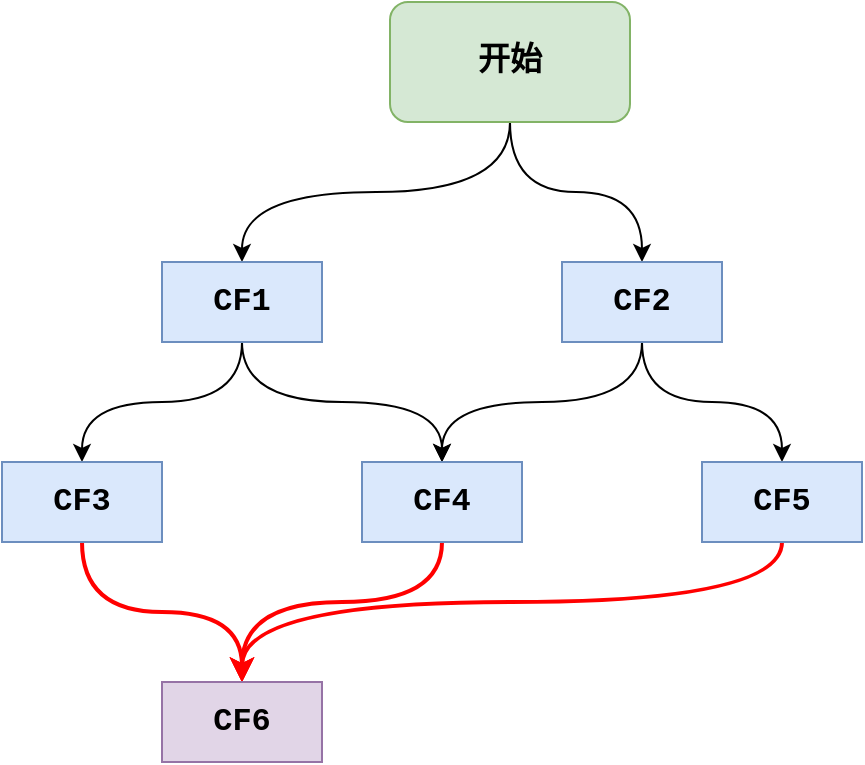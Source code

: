 <mxfile version="24.3.1" type="github">
  <diagram name="CompletableFuture 原理与实践" id="n8gh3nRVgvWFOPVfSvc9">
    <mxGraphModel dx="977" dy="573" grid="0" gridSize="10" guides="1" tooltips="1" connect="1" arrows="1" fold="1" page="0" pageScale="1" pageWidth="827" pageHeight="1169" math="0" shadow="0">
      <root>
        <mxCell id="0" />
        <mxCell id="1" parent="0" />
        <mxCell id="7y5uzgXovr3YGQjBSc8o-9" style="edgeStyle=orthogonalEdgeStyle;rounded=0;orthogonalLoop=1;jettySize=auto;html=1;curved=1;exitX=0.5;exitY=1;exitDx=0;exitDy=0;fontSize=16;fontStyle=1;fontFamily=Courier New;" parent="1" source="7y5uzgXovr3YGQjBSc8o-2" target="7y5uzgXovr3YGQjBSc8o-3" edge="1">
          <mxGeometry relative="1" as="geometry" />
        </mxCell>
        <mxCell id="7y5uzgXovr3YGQjBSc8o-10" style="edgeStyle=orthogonalEdgeStyle;rounded=0;orthogonalLoop=1;jettySize=auto;html=1;curved=1;fontSize=16;fontStyle=1;fontFamily=Courier New;" parent="1" source="7y5uzgXovr3YGQjBSc8o-2" target="7y5uzgXovr3YGQjBSc8o-4" edge="1">
          <mxGeometry relative="1" as="geometry" />
        </mxCell>
        <mxCell id="7y5uzgXovr3YGQjBSc8o-2" value="开始" style="rounded=1;whiteSpace=wrap;html=1;fontSize=16;fontStyle=1;fontFamily=Courier New;fillColor=#d5e8d4;strokeColor=#82b366;" parent="1" vertex="1">
          <mxGeometry x="294" y="170" width="120" height="60" as="geometry" />
        </mxCell>
        <mxCell id="7y5uzgXovr3YGQjBSc8o-11" style="edgeStyle=orthogonalEdgeStyle;rounded=0;orthogonalLoop=1;jettySize=auto;html=1;curved=1;fontSize=16;fontStyle=1;fontFamily=Courier New;fillColor=#dae8fc;strokeColor=#000000;" parent="1" source="7y5uzgXovr3YGQjBSc8o-3" target="7y5uzgXovr3YGQjBSc8o-5" edge="1">
          <mxGeometry relative="1" as="geometry" />
        </mxCell>
        <mxCell id="7y5uzgXovr3YGQjBSc8o-12" style="edgeStyle=orthogonalEdgeStyle;rounded=0;orthogonalLoop=1;jettySize=auto;html=1;curved=1;fontSize=16;fontStyle=1;fontFamily=Courier New;fillColor=#dae8fc;strokeColor=#000000;" parent="1" source="7y5uzgXovr3YGQjBSc8o-3" target="7y5uzgXovr3YGQjBSc8o-6" edge="1">
          <mxGeometry relative="1" as="geometry">
            <Array as="points">
              <mxPoint x="220" y="370" />
              <mxPoint x="320" y="370" />
            </Array>
          </mxGeometry>
        </mxCell>
        <mxCell id="7y5uzgXovr3YGQjBSc8o-3" value="CF1" style="rounded=0;whiteSpace=wrap;html=1;fontSize=16;fontStyle=1;fontFamily=Courier New;fillColor=#dae8fc;strokeColor=#6c8ebf;" parent="1" vertex="1">
          <mxGeometry x="180" y="300" width="80" height="40" as="geometry" />
        </mxCell>
        <mxCell id="7y5uzgXovr3YGQjBSc8o-13" style="edgeStyle=orthogonalEdgeStyle;rounded=0;orthogonalLoop=1;jettySize=auto;html=1;curved=1;fontSize=16;fontStyle=1;fontFamily=Courier New;fillColor=#dae8fc;strokeColor=#000000;" parent="1" source="7y5uzgXovr3YGQjBSc8o-4" target="7y5uzgXovr3YGQjBSc8o-6" edge="1">
          <mxGeometry relative="1" as="geometry">
            <Array as="points">
              <mxPoint x="420" y="370" />
              <mxPoint x="320" y="370" />
            </Array>
          </mxGeometry>
        </mxCell>
        <mxCell id="7y5uzgXovr3YGQjBSc8o-14" style="edgeStyle=orthogonalEdgeStyle;rounded=0;orthogonalLoop=1;jettySize=auto;html=1;curved=1;fontSize=16;fontStyle=1;fontFamily=Courier New;fillColor=#dae8fc;strokeColor=#000000;" parent="1" source="7y5uzgXovr3YGQjBSc8o-4" target="7y5uzgXovr3YGQjBSc8o-7" edge="1">
          <mxGeometry relative="1" as="geometry" />
        </mxCell>
        <mxCell id="7y5uzgXovr3YGQjBSc8o-4" value="CF2" style="rounded=0;whiteSpace=wrap;html=1;fontSize=16;fontStyle=1;fontFamily=Courier New;fillColor=#dae8fc;strokeColor=#6c8ebf;" parent="1" vertex="1">
          <mxGeometry x="380" y="300" width="80" height="40" as="geometry" />
        </mxCell>
        <mxCell id="7y5uzgXovr3YGQjBSc8o-15" style="edgeStyle=orthogonalEdgeStyle;rounded=0;orthogonalLoop=1;jettySize=auto;html=1;curved=1;fontSize=16;fontStyle=1;fontFamily=Courier New;strokeWidth=2;strokeColor=#FF0000;" parent="1" source="7y5uzgXovr3YGQjBSc8o-5" target="7y5uzgXovr3YGQjBSc8o-8" edge="1">
          <mxGeometry relative="1" as="geometry" />
        </mxCell>
        <mxCell id="7y5uzgXovr3YGQjBSc8o-5" value="CF3" style="rounded=0;whiteSpace=wrap;html=1;fontSize=16;fontStyle=1;fontFamily=Courier New;fillColor=#dae8fc;strokeColor=#6c8ebf;" parent="1" vertex="1">
          <mxGeometry x="100" y="400" width="80" height="40" as="geometry" />
        </mxCell>
        <mxCell id="7y5uzgXovr3YGQjBSc8o-16" style="edgeStyle=orthogonalEdgeStyle;rounded=0;orthogonalLoop=1;jettySize=auto;html=1;entryX=0.5;entryY=0;entryDx=0;entryDy=0;curved=1;fontSize=16;fontStyle=1;fontFamily=Courier New;strokeWidth=2;strokeColor=#FF0000;" parent="1" source="7y5uzgXovr3YGQjBSc8o-6" target="7y5uzgXovr3YGQjBSc8o-8" edge="1">
          <mxGeometry relative="1" as="geometry">
            <Array as="points">
              <mxPoint x="320" y="470" />
              <mxPoint x="220" y="470" />
            </Array>
          </mxGeometry>
        </mxCell>
        <mxCell id="7y5uzgXovr3YGQjBSc8o-6" value="CF4" style="rounded=0;whiteSpace=wrap;html=1;fontSize=16;fontStyle=1;fontFamily=Courier New;fillColor=#dae8fc;strokeColor=#6c8ebf;" parent="1" vertex="1">
          <mxGeometry x="280" y="400" width="80" height="40" as="geometry" />
        </mxCell>
        <mxCell id="7y5uzgXovr3YGQjBSc8o-17" style="edgeStyle=orthogonalEdgeStyle;rounded=0;orthogonalLoop=1;jettySize=auto;html=1;curved=1;fontSize=16;fontStyle=1;fontFamily=Courier New;strokeWidth=2;strokeColor=#FF0000;" parent="1" source="7y5uzgXovr3YGQjBSc8o-7" target="7y5uzgXovr3YGQjBSc8o-8" edge="1">
          <mxGeometry relative="1" as="geometry">
            <Array as="points">
              <mxPoint x="490" y="470" />
              <mxPoint x="220" y="470" />
            </Array>
          </mxGeometry>
        </mxCell>
        <mxCell id="7y5uzgXovr3YGQjBSc8o-7" value="CF5" style="rounded=0;whiteSpace=wrap;html=1;fontSize=16;fontStyle=1;fontFamily=Courier New;fillColor=#dae8fc;strokeColor=#6c8ebf;" parent="1" vertex="1">
          <mxGeometry x="450" y="400" width="80" height="40" as="geometry" />
        </mxCell>
        <mxCell id="7y5uzgXovr3YGQjBSc8o-8" value="CF6" style="rounded=0;whiteSpace=wrap;html=1;fontSize=16;fontStyle=1;fontFamily=Courier New;fillColor=#e1d5e7;strokeColor=#9673a6;" parent="1" vertex="1">
          <mxGeometry x="180" y="510" width="80" height="40" as="geometry" />
        </mxCell>
      </root>
    </mxGraphModel>
  </diagram>
</mxfile>
